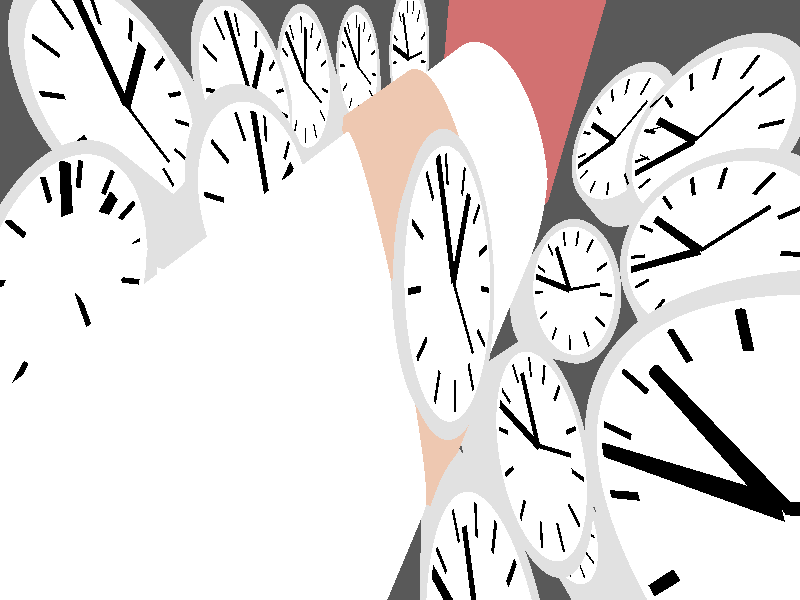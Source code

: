 // David Reese, for Dr. Xiao's Computer Graphics, Assignment #1
// Mostly built this with a ton of cylinders, but added a box and cone
// to satisfy basic assignment requirements.

#include "colors.inc"
#include "textures.inc"
#include "screen.inc"

camera {
    location <-4.0, 14.0, 9.0>
    look_at <0,0,0>
    right <-5,-5,0>
    up <0,-2,0> 
}

light_source 
{ 
    <-5.0, 15.0, 25.0>,
    color Yellow 
}

light_source 
{ 
    <5, 25.0, 25.0>, 
    color Red 
}

light_source 
{ 
    <5, 15.0, 25.0>, 
    color Pink 
}
background { color rgb <0.1,0.1,0.1> }

box 
    {
        <100,100,-1000>,
        <-100,-100, -800>
        
        texture { Glass2 }
    }

    // arm
    cylinder 
    {
        <18,0,0>,
        <-30,0,0>,
        9.5
        rotate <2, 122, 0> 
        
        texture { pigment { White } }
    }
    
    
    // WristBand (Cylinder)
    cylinder 
    {
        <-3.5,0,0>,
        <3.5,0,0>,
        10
        rotate <2, 122, 0> 
        
        texture { pigment { Tan } }
    }
    
    
 
// REPLICATE SECTION !!

    // Watch (Cylinder)
    cylinder 
    {
        <0,0,0>,
        <0,0,10.8>,
        3.5
        rotate <45, 60, 170> 
        
        texture { pigment { Gray } }
    }
 
    // Face of Watch ()

    cylinder 
    {
        <0,0,0>,
        <0,0,10.81>,
        3.1
        rotate <45, 60, 170> 
        
        texture { pigment { White } }
    }
    
    // Clock Hands
    
    
    // hands center
    cone 
    {
        <0,0,0>,
        0.0,
        <0,0,10.811>,
        0.3
        rotate <45, 60, 170> 
        
        texture { pigment { Black } }
    }

    // second hand  (dynamic) <=====================================> (+.2 degrees/second)
    
    cylinder 
    {
        <0,0,10.811>,
        <2.2*cos(120.8),2.2*sin(120.8),10.811>,
        0.07
        rotate <45, 60, 170>
        //rotate <1, 1, 0> 
        
        // silver
        texture { pigment { Black } }
    }
    
    // hours hand (static)
    
    cylinder 
    {
        <0,0,10.811>,
        <2.4*cos(125.2),2.4*sin(125.2),10.811>,
        0.15
        rotate <45, 60, 170> 
        texture { pigment { Black } }
    }
    
    // minutes hand (static)
    
    cylinder 
    {
        <0,0,10.811>,
        <2.9*cos(124.3),2.9*sin(124.3),10.811>,
        0.15
        rotate <45, 60, 170>
        //rotate <1, 1, 0> 
        
        
        texture { pigment { Black } }
    }


        // Clock Time Measures (static)
        
        cylinder 
        {
            <2.2*cos(120),2.2*sin(120),10.811>,
            <2.9*cos(120),2.9*sin(120),10.811>,
            0.07
            rotate <45, 60, 170>
            //rotate <1, 1, 0> 
            
            texture { pigment { Black } }
        }
        
        cylinder 
        {
            <2.2*cos(120.5),2.2*sin(120.5),10.811>,
            <2.9*cos(120.5),2.9*sin(120.5),10.811>,
            0.07
            rotate <45, 60, 170>
            //rotate <1, 1, 0> 
            
            texture { pigment { Black } }
        }
        
        cylinder 
        {
            <2.2*cos(121),2.2*sin(121),10.811>,
            <2.9*cos(121),2.9*sin(121),10.811>,
            0.07
            rotate <45, 60, 170>
            //rotate <1, 1, 0> 
            
            texture { pigment { Black } }
        }
        
        cylinder 
        {
            <2.2*cos(121.5),2.2*sin(121.5),10.811>,
            <2.9*cos(121.5),2.9*sin(121.5),10.811>,
            0.07
            rotate <45, 60, 170>
            //rotate <1, 1, 0> 
            
            texture { pigment { Black } }
        }
        
        cylinder 
        {
            <2.2*cos(122),2.2*sin(122),10.811>,
            <2.9*cos(122),2.9*sin(122),10.811>,
            0.07
            rotate <45, 60, 170>
            //rotate <1, 1, 0> 
            
            texture { pigment { Black } }
        }
        
        cylinder 
        {
            <2.2*cos(122.5),2.2*sin(122.5),10.811>,
            <2.9*cos(122.5),2.9*sin(122.5),10.811>,
            0.07
            rotate <45, 60, 170>
            //rotate <1, 1, 0> 
            
            texture { pigment { Black } }
        }
        
        cylinder 
        {
            <2.2*cos(123),2.2*sin(123),10.811>,
            <2.9*cos(123),2.9*sin(123),10.811>,
            0.07
            rotate <45, 60, 170>
            //rotate <1, 1, 0> 
            
            texture { pigment { Black } }
        }
        
        cylinder 
        {
            <2.2*cos(123.5),2.2*sin(123.5),10.811>,
            <2.9*cos(123.5),2.9*sin(123.5),10.811>,
            0.07
            rotate <45, 60, 170>
            //rotate <1, 1, 0> 
            
            texture { pigment { Black } }
        }
        
        cylinder 
        {
            <2.2*cos(124),2.2*sin(124),10.811>,
            <2.9*cos(124),2.9*sin(124),10.811>,
            0.07
            rotate <45, 60, 170>
            //rotate <1, 1, 0> 
            
            texture { pigment { Black } }
        }
        
        cylinder 
        {
            <2.2*cos(124.5),2.2*sin(124.5),10.811>,
            <2.9*cos(124.5),2.9*sin(124.5),10.811>,
            0.07
            rotate <45, 60, 170>
            //rotate <1, 1, 0> 
            
            texture { pigment { Black } }
        }
        
        cylinder 
        {
            <2.2*cos(125),2.2*sin(125),10.811>,
            <2.9*cos(125),2.9*sin(125),10.811>,
            0.07
            rotate <45, 60, 170>
            //rotate <1, 1, 0> 
            
            texture { pigment { Black } }
        }
        
        cylinder 
        {
            <2.2*cos(125.5),2.2*sin(125.5),10.811>,
            <2.9*cos(125.5),2.9*sin(125.5),10.811>,
            0.07
            rotate <45, 60, 170>
            //rotate <1, 1, 0> 
            
            texture { pigment { Black } }
        }
        
        cylinder 
        {
            <2.2*cos(125.9),2.2*sin(125.9),10.811>,
            <2.9*cos(125.9),2.9*sin(125.9),10.811>,
            0.07
            rotate <45, 60, 170>
            //rotate <1, 1, 0> 
            
            texture { pigment { Black } }
        }
        
    // glass
    cylinder 
    {
        <0,0,0>,
        <0,0,10.82>,
        3.1
        rotate <45, 60, 170> 
        
        texture { Glass2 }
    }
    


// Hand (Oval)

cylinder 
    {
        <20,0,0>,
        <25,15,2.2>,
        9.1
        rotate <3, 122, -6>  
        
        texture { pigment { Brown } } 
        }   
        
        
 // <=======================================================>
        
        
 // REPLICATE SECTION !!
 
    // Watch (Cylinder)
    cylinder 
    {
        <0,0,0>,
        <0,0,10.8>,
        3.5
        rotate <55, 60, 170> 
        
        translate<20,-1,10>
                     
        texture { pigment { Gray } }
    }
 
    // Face of Watch ()

    cylinder 
    {
        <0,0,0>,
        <0,0,10.81>,
        3.1
        rotate <55, 60, 170> 
        
        texture { pigment { White } }
        translate<20,-1,10>
    }
    
    // Clock Hands
    
    
    // hands center
    cylinder 
    {
        <0,0,0>,
        <0,0,10.811>,
        0.3
        rotate <55, 60, 170> 
        
        texture { pigment { Black } }
        translate<20,-1,10>
    }

    // second hand  (dynamic) <=====================================> (+.2 degrees/second)
    
    cylinder 
    {
        <0,0,10.811>,
        <2.2*cos(120.8),2.2*sin(120.8),10.811>,
        0.07
        rotate <55, 60, 170>
        //rotate <1, 1, 0> 
        
        // silver
        texture { pigment { Black } }
        translate<20,-1,10>
    }
    
    // hours hand (static)
    
    cylinder 
    {
        <0,0,10.811>,
        <2.4*cos(125.2),2.4*sin(125.2),10.811>,
        0.15
        rotate <55, 60, 170> 
        texture { pigment { Black } }
        translate<20,-1,10>
    }
    
    // minutes hand (static)
    
    cylinder 
    {
        <0,0,10.811>,
        <2.9*cos(124.3),2.9*sin(124.3),10.811>,
        0.15
        rotate <55, 60, 170>
        //rotate <1, 1, 0> 
        
        
        texture { pigment { Black } }
        translate<20,-1,10>
    }


        // Clock Time Measures (static)
        
        cylinder 
        {
            <2.2*cos(120),2.2*sin(120),10.811>,
            <2.9*cos(120),2.9*sin(120),10.811>,
            0.07
            rotate <55, 60, 170>
            //rotate <1, 1, 0> 
            
            texture { pigment { Black } } 
            translate<20,-1,10>
        }
        
        cylinder 
        {
            <2.2*cos(120.5),2.2*sin(120.5),10.811>,
            <2.9*cos(120.5),2.9*sin(120.5),10.811>,
            0.07
            rotate <55, 60, 170>
            //rotate <1, 1, 0> 
            
            texture { pigment { Black } } 
            translate<20,-1,10>
        }
        
        cylinder 
        {
            <2.2*cos(121),2.2*sin(121),10.811>,
            <2.9*cos(121),2.9*sin(121),10.811>,
            0.07
            rotate <55, 60, 170>
            //rotate <1, 1, 0> 
            
            texture { pigment { Black } } 
            translate<20,-1,10>
        }
        
        cylinder 
        {
            <2.2*cos(121.5),2.2*sin(121.5),10.811>,
            <2.9*cos(121.5),2.9*sin(121.5),10.811>,
            0.07
            rotate <55, 60, 170>
            //rotate <1, 1, 0> 
            
            texture { pigment { Black } }  
            translate<20,-1,10>
        }
        
        cylinder 
        {
            <2.2*cos(122),2.2*sin(122),10.811>,
            <2.9*cos(122),2.9*sin(122),10.811>,
            0.07
            rotate <55, 60, 170>
            //rotate <1, 1, 0> 
            
            texture { pigment { Black } }  
            translate<20,-1,10>
        }
        
        cylinder 
        {
            <2.2*cos(122.5),2.2*sin(122.5),10.811>,
            <2.9*cos(122.5),2.9*sin(122.5),10.811>,
            0.07
            rotate <55, 60, 170>
            //rotate <1, 1, 0> 
            
            texture { pigment { Black } } 
            translate<20,-1,10>
        }
        
        cylinder 
        {
            <2.2*cos(123),2.2*sin(123),10.811>,
            <2.9*cos(123),2.9*sin(123),10.811>,
            0.07
            rotate <55, 60, 170>
            //rotate <1, 1, 0> 
            
            texture { pigment { Black } }  
            translate<20,-1,10>
        }
        
        cylinder 
        {
            <2.2*cos(123.5),2.2*sin(123.5),10.811>,
            <2.9*cos(123.5),2.9*sin(123.5),10.811>,
            0.07
            rotate <55, 60, 170>
            //rotate <1, 1, 0> 
            
            texture { pigment { Black } } 
            translate<20,-1,10>
        }
        
        cylinder 
        {
            <2.2*cos(124),2.2*sin(124),10.811>,
            <2.9*cos(124),2.9*sin(124),10.811>,
            0.07
            rotate <55, 60, 170>
            //rotate <1, 1, 0> 
            
            texture { pigment { Black } }  
            translate<20,-1,10>
        }
        
        cylinder 
        {
            <2.2*cos(124.5),2.2*sin(124.5),10.811>,
            <2.9*cos(124.5),2.9*sin(124.5),10.811>,
            0.07
            rotate <55, 60, 170>
            //rotate <1, 1, 0> 
            
            texture { pigment { Black } }  
            translate<20,-1,10>
        }
        
        cylinder 
        {
            <2.2*cos(125),2.2*sin(125),10.811>,
            <2.9*cos(125),2.9*sin(125),10.811>,
            0.07
            rotate <55, 60, 170>
            //rotate <1, 1, 0> 
            
            texture { pigment { Black } }  
            translate<20,-1,10>
        }
        
        cylinder 
        {
            <2.2*cos(125.5),2.2*sin(125.5),10.811>,
            <2.9*cos(125.5),2.9*sin(125.5),10.811>,
            0.07
            rotate <55, 60, 170>
            //rotate <1, 1, 0> 
            
            texture { pigment { Black } }    
            translate<20,-1,10>
        }
        
        cylinder 
        {
            <2.2*cos(125.9),2.2*sin(125.9),10.811>,
            <2.9*cos(125.9),2.9*sin(125.9),10.811>,
            0.07
            rotate <55, 60, 170>
            //rotate <1, 1, 0> 
            
            texture { pigment { Black } } 
            translate<20,-1,10>
        }
        
    // glass
    cylinder 
    {
        <0,0,0>,
        <0,0,10.82>,
        3.1
        rotate <45, 60, 170> 
        
        texture { Glass2 }    
        translate<20,-1,10>
    }  
    
    
    
    
    
    // REPLICATE SECTION !!

    // Watch (Cylinder)
    cylinder 
    {
        <0,0,0>,
        <0,0,10.8>,
        3.5
        rotate <52, 70, 220>
        translate<20,5,4> 
        
        texture { pigment { Gray } }
    }
 
    // Face of Watch ()

    cylinder 
    {
        <0,0,0>,
        <0,0,10.81>,
        3.1
        rotate <52, 70, 220>
        translate<20,5,4>
        texture { pigment { White } }
    }
    
    // Clock Hands
    
    
    // hands center
    cylinder 
    {
        <0,0,0>,
        <0,0,10.811>,
        0.3
        rotate <55, 70, 220>
        translate<20,5,4>
        texture { pigment { Black } }
    }

    // second hand  (dynamic) <=====================================> (+.2 degrees/second)
    
    cylinder 
    {
        <0,0,10.811>,
        <2.2*cos(120.8),2.2*sin(120.8),10.811>,
        0.07
        rotate <52, 70, 220>
        translate<20,5,4> 
        
        // silver
        texture { pigment { Black } }
    }
    
    // hours hand (static)
    
    cylinder 
    {
        <0,0,10.811>,
        <2.4*cos(125.2),2.4*sin(125.2),10.811>,
        0.15
        rotate <52, 70, 220>
        translate<20,5,4> 
        texture { pigment { Black } }
    }
    
    // minutes hand (static)
    
    cylinder 
    {
        <0,0,10.811>,
        <2.9*cos(124.3),2.9*sin(124.3),10.811>,
        0.15
        rotate <52, 70, 220>
        translate<20,5,4> 
        
        
        texture { pigment { Black } }
    }


        // Clock Time Measures (static)
        
        cylinder 
        {
            <2.2*cos(120),2.2*sin(120),10.811>,
            <2.9*cos(120),2.9*sin(120),10.811>,
            0.07
            rotate <52, 70, 220>
        translate<20,5,4> 
            
            texture { pigment { Black } }
        }
        
        cylinder 
        {
            <2.2*cos(120.5),2.2*sin(120.5),10.811>,
            <2.9*cos(120.5),2.9*sin(120.5),10.811>,
            0.07
            rotate <52, 70, 220>
        translate<20,5,4> 
            
            texture { pigment { Black } }
        }
        
        cylinder 
        {
            <2.2*cos(121),2.2*sin(121),10.811>,
            <2.9*cos(121),2.9*sin(121),10.811>,
            0.07
            rotate <52, 70, 220>
        translate<20,5,4> 
            
            texture { pigment { Black } }
        }
        
        cylinder 
        {
            <2.2*cos(121.5),2.2*sin(121.5),10.811>,
            <2.9*cos(121.5),2.9*sin(121.5),10.811>,
            0.07
            rotate <52, 70, 220>
        translate<20,5,4> 
            
            texture { pigment { Black } }
        }
        
        cylinder 
        {
            <2.2*cos(122),2.2*sin(122),10.811>,
            <2.9*cos(122),2.9*sin(122),10.811>,
            0.07
            rotate <52, 70, 220>
        translate<20,5,4> 
            
            texture { pigment { Black } }
        }
        
        cylinder 
        {
            <2.2*cos(122.5),2.2*sin(122.5),10.811>,
            <2.9*cos(122.5),2.9*sin(122.5),10.811>,
            0.07
            rotate <52, 70, 220>
        translate<20,5,4>
            
            texture { pigment { Black } }
        }
        
        cylinder 
        {
            <2.2*cos(123),2.2*sin(123),10.811>,
            <2.9*cos(123),2.9*sin(123),10.811>,
            0.07
            rotate <52, 70, 220>
        translate<20,5,4>
            
            texture { pigment { Black } }
        }
        
        cylinder 
        {
            <2.2*cos(123.5),2.2*sin(123.5),10.811>,
            <2.9*cos(123.5),2.9*sin(123.5),10.811>,
            0.07
           rotate <52, 70, 220>
        translate<20,5,4>
            
            texture { pigment { Black } }
        }
        
        cylinder 
        {
            <2.2*cos(124),2.2*sin(124),10.811>,
            <2.9*cos(124),2.9*sin(124),10.811>,
            0.07
           rotate <52, 70, 220>
        translate<20,5,4>
            
            texture { pigment { Black } }
        }
        
        cylinder 
        {
            <2.2*cos(124.5),2.2*sin(124.5),10.811>,
            <2.9*cos(124.5),2.9*sin(124.5),10.811>,
            0.07
           rotate <52, 70, 220>
        translate<20,5,4>
            
            texture { pigment { Black } }
        }
        
        cylinder 
        {
            <2.2*cos(125),2.2*sin(125),10.811>,
            <2.9*cos(125),2.9*sin(125),10.811>,
            0.07
           rotate <52, 70, 220>
        translate<20,5,4>
            
            texture { pigment { Black } }
        }
        
        cylinder 
        {
            <2.2*cos(125.5),2.2*sin(125.5),10.811>,
            <2.9*cos(125.5),2.9*sin(125.5),10.811>,
            0.07
           rotate <52, 70, 220>
        translate<20,5,4>
            
            texture { pigment { Black } }
        }
        
        cylinder 
        {
            <2.2*cos(125.9),2.2*sin(125.9),10.811>,
            <2.9*cos(125.9),2.9*sin(125.9),10.811>,
            0.07
         rotate <52, 70, 220>
        translate<20,5,4>
            
            texture { pigment { Black } }
        }
        
    // glass
    cylinder 
    {
        <0,0,0>,
        <0,0,10.82>,
        3.1
        rotate <52, 70, 220>
        translate<20,5,4> 
        
        texture { Glass2 }
    }
        
     // REPLICATE SECTION !!

    // Watch (Cylinder)
    cylinder 
    {
        <0,0,0>,
        <0,0,10.8>,
        3.5
        rotate <-20, 90, 5>
        translate<-25,5,4> 
        
        texture { pigment { Gray } }
    }
 
    // Face of Watch ()

    cylinder 
    {
        <0,0,0>,
        <0,0,10.81>,
        3.1
        rotate <-20, 90, 5>
        translate<-25,5,4> 
        texture { pigment { White } }
    }
    
    // Clock Hands
    
    
    // hands center
    cylinder 
    {
        <0,0,0>,
        <0,0,10.811>,
        0.3
        rotate <-20, 90, 5>
        translate<-25,5,4>
        texture { pigment { Black } }
    }

    // second hand  (dynamic) <=====================================> (+.2 degrees/second)
    
    cylinder 
    {
        <0,0,10.811>,
        <2.2*cos(120.8),2.2*sin(120.8),10.811>,
        0.07
        rotate <-20, 90, 5>
        translate<-25,5,4> 
        
        // silver
        texture { pigment { Black } }
    }
    
    // hours hand (static)
    
    cylinder 
    {
        <0,0,10.811>,
        <2.4*cos(125.2),2.4*sin(125.2),10.811>,
        0.15
        rotate <-20, 90, 5>
        translate<-25,5,4> 
        texture { pigment { Black } }
    }
    
    // minutes hand (static)
    
    cylinder 
    {
        <0,0,10.811>,
        <2.9*cos(124.3),2.9*sin(124.3),10.811>,
        0.15
        rotate <-20, 90, 5>
        translate<-25,5,4>
        
        
        texture { pigment { Black } }
    }


        // Clock Time Measures (static)
        
        cylinder 
        {
            <2.2*cos(120),2.2*sin(120),10.811>,
            <2.9*cos(120),2.9*sin(120),10.811>,
            0.07
           rotate <-20, 90, 5>
        translate<-25,5,4> 
            
            texture { pigment { Black } }
        }
        
        cylinder 
        {
            <2.2*cos(120.5),2.2*sin(120.5),10.811>,
            <2.9*cos(120.5),2.9*sin(120.5),10.811>,
            0.07
            rotate <-20, 90, 5>
        translate<-25,5,4> 
            
            texture { pigment { Black } }
        }
        
        cylinder 
        {
            <2.2*cos(121),2.2*sin(121),10.811>,
            <2.9*cos(121),2.9*sin(121),10.811>,
            0.07
           rotate <-20, 90, 5>
        translate<-25,5,4> 
            
            texture { pigment { Black } }
        }
        
        cylinder 
        {
            <2.2*cos(121.5),2.2*sin(121.5),10.811>,
            <2.9*cos(121.5),2.9*sin(121.5),10.811>,
            0.07
          rotate <-20, 90, 5>
        translate<-25,5,4>
            
            texture { pigment { Black } }
        }
        
        cylinder 
        {
            <2.2*cos(122),2.2*sin(122),10.811>,
            <2.9*cos(122),2.9*sin(122),10.811>,
            0.07
         rotate <-20, 90, 5>
        translate<-25,5,4>
            texture { pigment { Black } }
        }
        
        cylinder 
        {
            <2.2*cos(122.5),2.2*sin(122.5),10.811>,
            <2.9*cos(122.5),2.9*sin(122.5),10.811>,
            0.07
           rotate <-20, 90, 5>
        translate<-25,5,4>
            
            texture { pigment { Black } }
        }
        
        cylinder 
        {
            <2.2*cos(123),2.2*sin(123),10.811>,
            <2.9*cos(123),2.9*sin(123),10.811>,
            0.07
          rotate <-20, 90, 5>
        translate<-25,5,4>
            
            texture { pigment { Black } }
        }
        
        cylinder 
        {
            <2.2*cos(123.5),2.2*sin(123.5),10.811>,
            <2.9*cos(123.5),2.9*sin(123.5),10.811>,
            0.07
         rotate <-20, 90, 5>
        translate<-25,5,4>
            
            texture { pigment { Black } }
        }
        
        cylinder 
        {
            <2.2*cos(124),2.2*sin(124),10.811>,
            <2.9*cos(124),2.9*sin(124),10.811>,
            0.07
         rotate <-20, 90, 5>
        translate<-25,5,4>
            
            texture { pigment { Black } }
        }
        
        cylinder 
        {
            <2.2*cos(124.5),2.2*sin(124.5),10.811>,
            <2.9*cos(124.5),2.9*sin(124.5),10.811>,
            0.07
           rotate <-20, 90, 5>
        translate<-25,5,4>
            
            texture { pigment { Black } }
        }
        
        cylinder 
        {
            <2.2*cos(125),2.2*sin(125),10.811>,
            <2.9*cos(125),2.9*sin(125),10.811>,
            0.07
           rotate <-20, 90, 5>
        translate<-25,5,4>
            
            texture { pigment { Black } }
        }
        
        cylinder 
        {
            <2.2*cos(125.5),2.2*sin(125.5),10.811>,
            <2.9*cos(125.5),2.9*sin(125.5),10.811>,
            0.07
           rotate <-20, 90, 5>
        translate<-25,5,4>
            
            texture { pigment { Black } }
        }
        
        cylinder 
        {
            <2.2*cos(125.9),2.2*sin(125.9),10.811>,
            <2.9*cos(125.9),2.9*sin(125.9),10.811>,
            0.07
         rotate <-20, 90, 5>
        translate<-25,5,4>
            
            texture { pigment { Black } }
        }
        
    // glass
    cylinder 
    {
        <0,0,0>,
        <0,0,10.82>,
        3.1
        rotate <-20, 90, 5>
        translate<-25,5,4> 
        
        texture { Glass2 }
    }
    
    // REPLICATE SECTION !!

    // Watch (Cylinder)
    cylinder 
    {
        <0,0,0>,
        <0,0,10.8>,
        3.5
        rotate <-20, 90, 5>
        translate<-40,-15,-2> 
        
        texture { pigment { Gray } }
    }
 
    // Face of Watch ()

    cylinder 
    {
        <0,0,0>,
        <0,0,10.81>,
        3.1
        rotate <-20, 90, 5>
        translate<-40,-15,-2>
        texture { pigment { White } }
    }
    
    // Clock Hands
    
    
    // hands center
    cylinder 
    {
        <0,0,0>,
        <0,0,10.811>,
        0.3
        rotate <-20, 90, 5>
        translate<-40,-15,-2>
        texture { pigment { Black } }
    }

    // second hand  (dynamic) <=====================================> (+.2 degrees/second)
    
    cylinder 
    {
        <0,0,10.811>,
        <2.2*cos(120.8),2.2*sin(120.8),10.811>,
        0.07
        rotate <-20, 90, 5>
        translate<-40,-15,-2> 
        
        // silver
        texture { pigment { Black } }
    }
    
    // hours hand (static)
    
    cylinder 
    {
        <0,0,10.811>,
        <2.4*cos(125.2),2.4*sin(125.2),10.811>,
        0.15
        rotate <-20, 90, 5>
        translate<-40,-15,-2> 
        texture { pigment { Black } }
    }
    
    // minutes hand (static)
    
    cylinder 
    {
        <0,0,10.811>,
        <2.9*cos(124.3),2.9*sin(124.3),10.811>,
        0.15
        rotate <-20, 90, 5>
        translate<-40,-15,-2>
        
        
        texture { pigment { Black } }
    }


        // Clock Time Measures (static)
        
        cylinder 
        {
            <2.2*cos(120),2.2*sin(120),10.811>,
            <2.9*cos(120),2.9*sin(120),10.811>,
            0.07
           rotate <-20, 90, 5>
        translate<-40,-15,-2> 
            
            texture { pigment { Black } }
        }
        
        cylinder 
        {
            <2.2*cos(120.5),2.2*sin(120.5),10.811>,
            <2.9*cos(120.5),2.9*sin(120.5),10.811>,
            0.07
            rotate <-20, 90, 5>
        translate<-40,-15,-2> 
            
            texture { pigment { Black } }
        }
        
        cylinder 
        {
            <2.2*cos(121),2.2*sin(121),10.811>,
            <2.9*cos(121),2.9*sin(121),10.811>,
            0.07
           rotate <-20, 90, 5>
        translate<-40,-15,-2> 
            
            texture { pigment { Black } }
        }
        
        cylinder 
        {
            <2.2*cos(121.5),2.2*sin(121.5),10.811>,
            <2.9*cos(121.5),2.9*sin(121.5),10.811>,
            0.07
          rotate <-20, 90, 5>
        translate<-40,-15,-2>
            
            texture { pigment { Black } }
        }
        
        cylinder 
        {
            <2.2*cos(122),2.2*sin(122),10.811>,
            <2.9*cos(122),2.9*sin(122),10.811>,
            0.07
         rotate <-20, 90, 5>
        translate<-40,-15,-2>
            texture { pigment { Black } }
        }
        
        cylinder 
        {
            <2.2*cos(122.5),2.2*sin(122.5),10.811>,
            <2.9*cos(122.5),2.9*sin(122.5),10.811>,
            0.07
           rotate <-20, 90, 5>
        translate<-40,-15,-2>
            
            texture { pigment { Black } }
        }
        
        cylinder 
        {
            <2.2*cos(123),2.2*sin(123),10.811>,
            <2.9*cos(123),2.9*sin(123),10.811>,
            0.07
          rotate <-20, 90, 5>
        translate<-40,-15,-2>
            
            texture { pigment { Black } }
        }
        
        cylinder 
        {
            <2.2*cos(123.5),2.2*sin(123.5),10.811>,
            <2.9*cos(123.5),2.9*sin(123.5),10.811>,
            0.07
         rotate <-20, 90, 5>
        translate<-40,-15,-2>
            
            texture { pigment { Black } }
        }
        
        cylinder 
        {
            <2.2*cos(124),2.2*sin(124),10.811>,
            <2.9*cos(124),2.9*sin(124),10.811>,
            0.07
         rotate <-20, 90, 5>
        translate<-40,-15,-2>
            
            texture { pigment { Black } }
        }
        
        cylinder 
        {
            <2.2*cos(124.5),2.2*sin(124.5),10.811>,
            <2.9*cos(124.5),2.9*sin(124.5),10.811>,
            0.07
           rotate <-20, 90, 5>
        translate<-40,-15,-2>
            
            texture { pigment { Black } }
        }
        
        cylinder 
        {
            <2.2*cos(125),2.2*sin(125),10.811>,
            <2.9*cos(125),2.9*sin(125),10.811>,
            0.07
           rotate <-20, 90, 5>
        translate<-40,-15,-2>
            
            texture { pigment { Black } }
        }
        
        cylinder 
        {
            <2.2*cos(125.5),2.2*sin(125.5),10.811>,
            <2.9*cos(125.5),2.9*sin(125.5),10.811>,
            0.07
           rotate <-20, 90, 5>
        translate<-40,-15,-2>
            
            texture { pigment { Black } }
        }
        
        cylinder 
        {
            <2.2*cos(125.9),2.2*sin(125.9),10.811>,
            <2.9*cos(125.9),2.9*sin(125.9),10.811>,
            0.07
         rotate <-20, 90, 5>
        translate<-40,-15,-2>
            
            texture { pigment { Black } }
        }
        
    // glass
    cylinder 
    {
        <0,0,0>,
        <0,0,10.82>,
        3.1
        rotate <-20, 90, 5>
        translate<-40,-15,-2> 
        
        texture { Glass2 }
    }  
    
    
 // REPLICATE SECTION !!

    // Watch (Cylinder)
    cylinder 
    {
        <0,0,0>,
        <0,0,10.8>,
        3.5
        rotate <-20, 70, 65>
        translate<-10,-6,6> 
        
        texture { pigment { Gray } }
    }
 
    // Face of Watch ()

    cylinder 
    {
        <0,0,0>,
        <0,0,10.81>,
        3.1
        rotate <-20, 70, 65>
        translate<-10,-6,6> 
        texture { pigment { White } }
    }
    
    // Clock Hands
    
    
    // hands center
    cylinder 
    {
        <0,0,0>,
        <0,0,10.811>,
        0.3
        rotate <-20, 70, 65>
        translate<-10,-6,6>
        texture { pigment { Black } }
    }

    // second hand  (dynamic) <=====================================> (+.2 degrees/second)
    
    cylinder 
    {
        <0,0,10.811>,
        <2.2*cos(120.8),2.2*sin(120.8),10.811>,
        0.07
        rotate <-20, 70, 65>
        translate<-10,-6,6> 
        
        // silver
        texture { pigment { Black } }
    }
    
    // hours hand (static)
    
    cylinder 
    {
        <0,0,10.811>,
        <2.4*cos(125.2),2.4*sin(125.2),10.811>,
        0.15
        rotate <-20, 70, 65>
        translate<-10,-6,6> 
        texture { pigment { Black } }
    }
    
    // minutes hand (static)
    
    cylinder 
    {
        <0,0,10.811>,
        <2.9*cos(124.3),2.9*sin(124.3),10.811>,
        0.15
        rotate <-20, 70, 65>
        translate<-10,-6,6>
        
        
        texture { pigment { Black } }
    }


        // Clock Time Measures (static)
        
        cylinder 
        {
            <2.2*cos(120),2.2*sin(120),10.811>,
            <2.9*cos(120),2.9*sin(120),10.811>,
            0.07
           rotate <-20, 70, 65>
        translate<-10,-6,6> 
            
            texture { pigment { Black } }
        }
        
        cylinder 
        {
            <2.2*cos(120.5),2.2*sin(120.5),10.811>,
            <2.9*cos(120.5),2.9*sin(120.5),10.811>,
            0.07
            rotate <-20, 70, 65>
        translate<-10,-6,6> 
            
            texture { pigment { Black } }
        }
        
        cylinder 
        {
            <2.2*cos(121),2.2*sin(121),10.811>,
            <2.9*cos(121),2.9*sin(121),10.811>,
            0.07
           rotate <-20, 70, 65>
        translate<-10,-6,6> 
            
            texture { pigment { Black } }
        }
        
        cylinder 
        {
            <2.2*cos(121.5),2.2*sin(121.5),10.811>,
            <2.9*cos(121.5),2.9*sin(121.5),10.811>,
            0.07
          rotate <-20, 70, 65>
        translate<-10,-6,6>
            
            texture { pigment { Black } }
        }
        
        cylinder 
        {
            <2.2*cos(122),2.2*sin(122),10.811>,
            <2.9*cos(122),2.9*sin(122),10.811>,
            0.07
         rotate <-20, 70, 65>
        translate<-10,-6,6>
            texture { pigment { Black } }
        }
        
        cylinder 
        {
            <2.2*cos(122.5),2.2*sin(122.5),10.811>,
            <2.9*cos(122.5),2.9*sin(122.5),10.811>,
            0.07
           rotate <-20, 70, 65>
        translate<-10,-6,6>
            
            texture { pigment { Black } }
        }
        
        cylinder 
        {
            <2.2*cos(123),2.2*sin(123),10.811>,
            <2.9*cos(123),2.9*sin(123),10.811>,
            0.07
          rotate <-20, 70, 65>
        translate<-10,-6,6>
            
            texture { pigment { Black } }
        }
        
        cylinder 
        {
            <2.2*cos(123.5),2.2*sin(123.5),10.811>,
            <2.9*cos(123.5),2.9*sin(123.5),10.811>,
            0.07
         rotate <-20, 70, 65>
        translate<-10,-6,6>
            
            texture { pigment { Black } }
        }
        
        cylinder 
        {
            <2.2*cos(124),2.2*sin(124),10.811>,
            <2.9*cos(124),2.9*sin(124),10.811>,
            0.07
         rotate <-20, 70, 65>
        translate<-10,-6,6>
            
            texture { pigment { Black } }
        }
        
        cylinder 
        {
            <2.2*cos(124.5),2.2*sin(124.5),10.811>,
            <2.9*cos(124.5),2.9*sin(124.5),10.811>,
            0.07
           rotate <-20, 70, 65>
        translate<-10,-6,6>
            
            texture { pigment { Black } }
        }
        
        cylinder 
        {
            <2.2*cos(125),2.2*sin(125),10.811>,
            <2.9*cos(125),2.9*sin(125),10.811>,
            0.07
           rotate <-20, 70, 65>
        translate<-10,-6,6>
            
            texture { pigment { Black } }
        }
        
        cylinder 
        {
            <2.2*cos(125.5),2.2*sin(125.5),10.811>,
            <2.9*cos(125.5),2.9*sin(125.5),10.811>,
            0.07
           rotate <-20, 70, 65>
        translate<-10,-6,6>
            
            texture { pigment { Black } }
        }
        
        cylinder 
        {
            <2.2*cos(125.9),2.2*sin(125.9),10.811>,
            <2.9*cos(125.9),2.9*sin(125.9),10.811>,
            0.07
         rotate <-20, 70, 65>
        translate<-10,-6,6>
            
            texture { pigment { Black } }
        }
        
    // glass
    cylinder 
    {
        <0,0,0>,
        <0,0,10.82>,
        3.1
        rotate <-20, 70, 65>
        translate<-10,-6,6> 
        
        texture { Glass2 }
    }    
    
     // REPLICATE SECTION !!

    // Watch (Cylinder)
    cylinder 
    {
        <0,0,0>,
        <0,0,10.8>,
        3.5
        rotate <-20, 70, 65>
        translate<-15,-7.1,-1> 
        
        texture { pigment { Gray } }
    }
 
    // Face of Watch ()

    cylinder 
    {
        <0,0,0>,
        <0,0,10.81>,
        3.1
        rotate <-20, 70, 65>
        translate<-15,-7.1,-1> 
        texture { pigment { White } }
    }
    
    // Clock Hands
    
    
    // hands center
    cylinder 
    {
        <0,0,0>,
        <0,0,10.811>,
        0.3
        rotate <-20, 70, 65>
        translate<-15,-7.1,-1>
        texture { pigment { Black } }
    }

    // second hand  (dynamic) <=====================================> (+.2 degrees/second)
    
    cylinder 
    {
        <0,0,10.811>,
        <2.2*cos(120.8),2.2*sin(120.8),10.811>,
        0.07
        rotate <-20, 70, 65>
        translate<-15,-7.1,-1> 
        
        // silver
        texture { pigment { Black } }
    }
    
    // hours hand (static)
    
    cylinder 
    {
        <0,0,10.811>,
        <2.4*cos(125.2),2.4*sin(125.2),10.811>,
        0.15
        rotate <-20, 70, 65>
        translate<-15,-7.1,-1> 
        texture { pigment { Black } }
    }
    
    // minutes hand (static)
    
    cylinder 
    {
        <0,0,10.811>,
        <2.9*cos(124.3),2.9*sin(124.3),10.811>,
        0.15
        rotate <-20, 70, 65>
        translate<-15,-7.1,-1>
        
        
        texture { pigment { Black } }
    }


        // Clock Time Measures (static)
        
        cylinder 
        {
            <2.2*cos(120),2.2*sin(120),10.811>,
            <2.9*cos(120),2.9*sin(120),10.811>,
            0.07
           rotate <-20, 70, 65>
        translate<-15,-7.1,-1> 
            
            texture { pigment { Black } }
        }
        
        cylinder 
        {
            <2.2*cos(120.5),2.2*sin(120.5),10.811>,
            <2.9*cos(120.5),2.9*sin(120.5),10.811>,
            0.07
            rotate <-20, 70, 65>
        translate<-15,-7.1,-1>
            
            texture { pigment { Black } }
        }
        
        cylinder 
        {
            <2.2*cos(121),2.2*sin(121),10.811>,
            <2.9*cos(121),2.9*sin(121),10.811>,
            0.07
           rotate <-20, 70, 65>
        translate<-15,-7.1,-1>
            
            texture { pigment { Black } }
        }
        
        cylinder 
        {
            <2.2*cos(121.5),2.2*sin(121.5),10.811>,
            <2.9*cos(121.5),2.9*sin(121.5),10.811>,
            0.07
          rotate <-20, 70, 65>
        translate<-15,-7.1,-1>
            
            texture { pigment { Black } }
        }
        
        cylinder 
        {
            <2.2*cos(122),2.2*sin(122),10.811>,
            <2.9*cos(122),2.9*sin(122),10.811>,
            0.07
         rotate <-20, 70, 65>
        translate<-15,-7.1,-1>
            texture { pigment { Black } }
        }
        
        cylinder 
        {
            <2.2*cos(122.5),2.2*sin(122.5),10.811>,
            <2.9*cos(122.5),2.9*sin(122.5),10.811>,
            0.07
           rotate <-20, 70, 65>
        translate<-15,-7.1,-1>
            
            texture { pigment { Black } }
        }
        
        cylinder 
        {
            <2.2*cos(123),2.2*sin(123),10.811>,
            <2.9*cos(123),2.9*sin(123),10.811>,
            0.07
         rotate <-20, 70, 65>
        translate<-15,-7.1,-1>
            
            texture { pigment { Black } }
        }
        
        cylinder 
        {
            <2.2*cos(123.5),2.2*sin(123.5),10.811>,
            <2.9*cos(123.5),2.9*sin(123.5),10.811>,
            0.07
        rotate <-20, 70, 65>
        translate<-15,-7.1,-1>
            
            texture { pigment { Black } }
        }
        
        cylinder 
        {
            <2.2*cos(124),2.2*sin(124),10.811>,
            <2.9*cos(124),2.9*sin(124),10.811>,
            0.07
        rotate <-20, 70, 65>
        translate<-15,-7.1,-1>
            
            texture { pigment { Black } }
        }
        
        cylinder 
        {
            <2.2*cos(124.5),2.2*sin(124.5),10.811>,
            <2.9*cos(124.5),2.9*sin(124.5),10.811>,
            0.07
         rotate <-20, 70, 65>
        translate<-15,-7.1,-1>
            texture { pigment { Black } }
        }
        
        cylinder 
        {
            <2.2*cos(125),2.2*sin(125),10.811>,
            <2.9*cos(125),2.9*sin(125),10.811>,
            0.07
         rotate <-20, 70, 65>
        translate<-15,-7.1,-1>
            
            texture { pigment { Black } }
        }
        
        cylinder 
        {
            <2.2*cos(125.5),2.2*sin(125.5),10.811>,
            <2.9*cos(125.5),2.9*sin(125.5),10.811>,
            0.07
        rotate <-20, 70, 65>
        translate<-15,-7.1,-1>
            
            texture { pigment { Black } }
        }
        
        cylinder 
        {
            <2.2*cos(125.9),2.2*sin(125.9),10.811>,
            <2.9*cos(125.9),2.9*sin(125.9),10.811>,
            0.07
       rotate <-20, 70, 65>
        translate<-15,-7.1,-1>
            
            texture { pigment { Black } }
        }
        
    // glass
    cylinder 
    {
        <0,0,0>,
        <0,0,10.82>,
        3.1
      rotate <-20, 70, 65>
        translate<-15,-7.1,-1>
        
        texture { Glass2 }
    }   
    
    
 // REPLICATE SECTION !!

    // Watch (Cylinder)
    cylinder 
    {
        <0,0,0>,
        <0,0,10.8>,
        3.5
        rotate <-20, 70, 65>
        translate<-15,-7.1,-1> 
        
        texture { pigment { Gray } }
    }
 
    // Face of Watch ()

    cylinder 
    {
        <0,0,0>,
        <0,0,10.81>,
        3.1
        rotate <-20, 70, 65>
        translate<-15,-7.1,-1> 
        texture { pigment { White } }
    }
    
    // Clock Hands
    
    
    // hands center
    cylinder 
    {
        <0,0,0>,
        <0,0,10.811>,
        0.3
        rotate <-20, 70, 65>
        translate<-15,-7.1,-1>
        texture { pigment { Black } }
    }

    // second hand  (dynamic) <=====================================> (+.2 degrees/second)
    
    cylinder 
    {
        <0,0,10.811>,
        <2.2*cos(120.8),2.2*sin(120.8),10.811>,
        0.07
        rotate <-20, 70, 65>
        translate<-15,-7.1,-1> 
        
        // silver
        texture { pigment { Black } }
    }
    
    // hours hand (static)
    
    cylinder 
    {
        <0,0,10.811>,
        <2.4*cos(125.2),2.4*sin(125.2),10.811>,
        0.15
        rotate <-20, 70, 65>
        translate<-15,-7.1,-1> 
        texture { pigment { Black } }
    }
    
    // minutes hand (static)
    
    cylinder 
    {
        <0,0,10.811>,
        <2.9*cos(124.3),2.9*sin(124.3),10.811>,
        0.15
        rotate <-20, 70, 65>
        translate<-15,-7.1,-1>
        
        
        texture { pigment { Black } }
    }


        // Clock Time Measures (static)
        
        cylinder 
        {
            <2.2*cos(120),2.2*sin(120),10.811>,
            <2.9*cos(120),2.9*sin(120),10.811>,
            0.07
           rotate <-20, 70, 65>
        translate<-15,-7.1,-1> 
            
            texture { pigment { Black } }
        }
        
        cylinder 
        {
            <2.2*cos(120.5),2.2*sin(120.5),10.811>,
            <2.9*cos(120.5),2.9*sin(120.5),10.811>,
            0.07
            rotate <-20, 70, 65>
        translate<-15,-7.1,-1>
            
            texture { pigment { Black } }
        }
        
        cylinder 
        {
            <2.2*cos(121),2.2*sin(121),10.811>,
            <2.9*cos(121),2.9*sin(121),10.811>,
            0.07
           rotate <-20, 70, 65>
        translate<-15,-7.1,-1>
            
            texture { pigment { Black } }
        }
        
        cylinder 
        {
            <2.2*cos(121.5),2.2*sin(121.5),10.811>,
            <2.9*cos(121.5),2.9*sin(121.5),10.811>,
            0.07
          rotate <-20, 70, 65>
        translate<-15,-7.1,-1>
            
            texture { pigment { Black } }
        }
        
        cylinder 
        {
            <2.2*cos(122),2.2*sin(122),10.811>,
            <2.9*cos(122),2.9*sin(122),10.811>,
            0.07
         rotate <-20, 70, 65>
        translate<-15,-7.1,-1>
            texture { pigment { Black } }
        }
        
        cylinder 
        {
            <2.2*cos(122.5),2.2*sin(122.5),10.811>,
            <2.9*cos(122.5),2.9*sin(122.5),10.811>,
            0.07
           rotate <-20, 70, 65>
        translate<-15,-7.1,-1>
            
            texture { pigment { Black } }
        }
        
        cylinder 
        {
            <2.2*cos(123),2.2*sin(123),10.811>,
            <2.9*cos(123),2.9*sin(123),10.811>,
            0.07
         rotate <-20, 70, 65>
        translate<-15,-7.1,-1>
            
            texture { pigment { Black } }
        }
        
        cylinder 
        {
            <2.2*cos(123.5),2.2*sin(123.5),10.811>,
            <2.9*cos(123.5),2.9*sin(123.5),10.811>,
            0.07
        rotate <-20, 70, 65>
        translate<-15,-7.1,-1>
            
            texture { pigment { Black } }
        }
        
        cylinder 
        {
            <2.2*cos(124),2.2*sin(124),10.811>,
            <2.9*cos(124),2.9*sin(124),10.811>,
            0.07
        rotate <-20, 70, 65>
        translate<-15,-7.1,-1>
            
            texture { pigment { Black } }
        }
        
        cylinder 
        {
            <2.2*cos(124.5),2.2*sin(124.5),10.811>,
            <2.9*cos(124.5),2.9*sin(124.5),10.811>,
            0.07
         rotate <-20, 70, 65>
        translate<-15,-7.1,-1>
            texture { pigment { Black } }
        }
        
        cylinder 
        {
            <2.2*cos(125),2.2*sin(125),10.811>,
            <2.9*cos(125),2.9*sin(125),10.811>,
            0.07
         rotate <-20, 70, 65>
        translate<-15,-7.1,-1>
            
            texture { pigment { Black } }
        }
        
        cylinder 
        {
            <2.2*cos(125.5),2.2*sin(125.5),10.811>,
            <2.9*cos(125.5),2.9*sin(125.5),10.811>,
            0.07
        rotate <-20, 70, 65>
        translate<-15,-7.1,-1>
            
            texture { pigment { Black } }
        }
        
        cylinder 
        {
            <2.2*cos(125.9),2.2*sin(125.9),10.811>,
            <2.9*cos(125.9),2.9*sin(125.9),10.811>,
            0.07
       rotate <-20, 70, 65>
        translate<-15,-7.1,-1>
            
            texture { pigment { Black } }
        }
        
    // glass
    cylinder 
    {
        <0,0,0>,
        <0,0,10.82>,
        3.1
      rotate <-20, 70, 65>
        translate<-15,-7.1,-1>
        
        texture { Glass2 }
    } 
    
    
      // REPLICATE SECTION !!

    // Watch (Cylinder)
    cylinder 
    {
        <0,0,0>,
        <0,0,10.8>,
        3.5
        rotate <10, 70, 35>
        translate<-36,2.1,-13> 
        
        texture { pigment { Gray } }
    }
 
    // Face of Watch ()

    cylinder 
    {
        <0,0,0>,
        <0,0,10.81>,
        3.1
        rotate <10, 70, 35>
        translate<-36,2.1,-13> 
        texture { pigment { White } }
    }
    
    // Clock Hands
    
    
    // hands center
    cylinder 
    {
        <0,0,0>,
        <0,0,10.811>,
        0.3
        rotate <10, 70, 35>
        translate<-36,2.1,-13>
        texture { pigment { Black } }
    }

    // second hand  (dynamic) <=====================================> (+.2 degrees/second)
    
    cylinder 
    {
        <0,0,10.811>,
        <2.2*cos(120.8),2.2*sin(120.8),10.811>,
        0.07
        rotate <10, 70, 35>
        translate<-36,2.1,-13> 
        
        // silver
        texture { pigment { Black } }
    }
    
    // hours hand (static)
    
    cylinder 
    {
        <0,0,10.811>,
        <2.4*cos(125.2),2.4*sin(125.2),10.811>,
        0.15
        rotate <10, 70, 35>
        translate<-36,2.1,-13>
        texture { pigment { Black } }
    }
    
    // minutes hand (static)
    
    cylinder 
    {
        <0,0,10.811>,
        <2.9*cos(124.3),2.9*sin(124.3),10.811>,
        0.15
        rotate <10, 70, 35>
        translate<-36,2.1,-13>
        
        
        texture { pigment { Black } }
    }


        // Clock Time Measures (static)
        
        cylinder 
        {
            <2.2*cos(120),2.2*sin(120),10.811>,
            <2.9*cos(120),2.9*sin(120),10.811>,
            0.07
           rotate <10, 70, 35>
        translate<-36,2.1,-13> 
            
            texture { pigment { Black } }
        }
        
        cylinder 
        {
            <2.2*cos(120.5),2.2*sin(120.5),10.811>,
            <2.9*cos(120.5),2.9*sin(120.5),10.811>,
            0.07
            rotate <10, 70, 35>
        translate<-36,2.1,-13>
            
            texture { pigment { Black } }
        }
        
        cylinder 
        {
            <2.2*cos(121),2.2*sin(121),10.811>,
            <2.9*cos(121),2.9*sin(121),10.811>,
            0.07
           rotate <10, 70, 35>
        translate<-36,2.1,-13>
            
            texture { pigment { Black } }
        }
        
        cylinder 
        {
            <2.2*cos(121.5),2.2*sin(121.5),10.811>,
            <2.9*cos(121.5),2.9*sin(121.5),10.811>,
            0.07
          rotate <10, 70, 35>
        translate<-36,2.1,-13>
            
            texture { pigment { Black } }
        }
        
        cylinder 
        {
            <2.2*cos(122),2.2*sin(122),10.811>,
            <2.9*cos(122),2.9*sin(122),10.811>,
            0.07
        rotate <10, 70, 35>
        translate<-36,2.1,-13>
            texture { pigment { Black } }
        }
        
        cylinder 
        {
            <2.2*cos(122.5),2.2*sin(122.5),10.811>,
            <2.9*cos(122.5),2.9*sin(122.5),10.811>,
            0.07
          rotate <10, 70, 35>
        translate<-36,2.1,-13>
            
            texture { pigment { Black } }
        }
        
        cylinder 
        {
            <2.2*cos(123),2.2*sin(123),10.811>,
            <2.9*cos(123),2.9*sin(123),10.811>,
            0.07
         rotate <10, 70, 35>
        translate<-36,2.1,-13>
            
            texture { pigment { Black } }
        }
        
        cylinder 
        {
            <2.2*cos(123.5),2.2*sin(123.5),10.811>,
            <2.9*cos(123.5),2.9*sin(123.5),10.811>,
            0.07
        rotate <10, 70, 35>
        translate<-36,2.1,-13>
            
            texture { pigment { Black } }
        }
        
        cylinder 
        {
            <2.2*cos(124),2.2*sin(124),10.811>,
            <2.9*cos(124),2.9*sin(124),10.811>,
            0.07
       rotate <10, 70, 35>
        translate<-36,2.1,-13>
            
            texture { pigment { Black } }
        }
        
        cylinder 
        {
            <2.2*cos(124.5),2.2*sin(124.5),10.811>,
            <2.9*cos(124.5),2.9*sin(124.5),10.811>,
            0.07
        rotate <10, 70, 35>
        translate<-36,2.1,-13>
            texture { pigment { Black } }
        }
        
        cylinder 
        {
            <2.2*cos(125),2.2*sin(125),10.811>,
            <2.9*cos(125),2.9*sin(125),10.811>,
            0.07
       rotate <10, 70, 35>
        translate<-36,2.1,-13>
            
            texture { pigment { Black } }
        }
        
        cylinder 
        {
            <2.2*cos(125.5),2.2*sin(125.5),10.811>,
            <2.9*cos(125.5),2.9*sin(125.5),10.811>,
            0.07
        rotate <10, 70, 35>
        translate<-36,2.1,-13>
            
            texture { pigment { Black } }
        }
        
        cylinder 
        {
            <2.2*cos(125.9),2.2*sin(125.9),10.811>,
            <2.9*cos(125.9),2.9*sin(125.9),10.811>,
            0.07
       rotate <10, 70, 35>
        translate<-36,2.1,-13>
            
            texture { pigment { Black } }
        }
        
    // glass
    cylinder 
    {
        <0,0,0>,
        <0,0,10.82>,
        3.1
      rotate <10, 70, 35>
        translate<-36,2.1,-13>
        
        texture { Glass2 }
    }     
    
    // REPLICATE SECTION !!

    // Watch (Cylinder)
    cylinder 
    {
        <0,0,0>,
        <0,0,10.8>,
        3.5
        rotate <10, 55, 35>
        translate<-37,4.1,-22> 
        
        texture { pigment { Gray } }
    }
 
    // Face of Watch ()

    cylinder 
    {
        <0,0,0>,
        <0,0,10.81>,
        3.1
        rotate <10, 55, 35>
        translate<-37,4.1,-22>  
        texture { pigment { White } }
    }
    
    // Clock Hands
    
    
    // hands center
    cylinder 
    {
        <0,0,0>,
        <0,0,10.811>,
        0.3
        rotate <10, 55, 35>
        translate<-37,4.1,-22> 
        texture { pigment { Black } }
    }

    // second hand  (dynamic) <=====================================> (+.2 degrees/second)
    
    cylinder 
    {
        <0,0,10.811>,
        <2.2*cos(120.8),2.2*sin(120.8),10.811>,
        0.07
        rotate <10, 55, 35>
        translate<-37,4.1,-22>  
        
        // silver
        texture { pigment { Black } }
    }
    
    // hours hand (static)
    
    cylinder 
    {
        <0,0,10.811>,
        <2.4*cos(125.2),2.4*sin(125.2),10.811>,
        0.15
        rotate <10, 55, 35>
        translate<-37,4.1,-22> 
        texture { pigment { Black } }
    }
    
    // minutes hand (static)
    
    cylinder 
    {
        <0,0,10.811>,
        <2.9*cos(124.3),2.9*sin(124.3),10.811>,
        0.15
        rotate <10, 55, 35>
        translate<-37,4.1,-22> 
        
        
        texture { pigment { Black } }
    }


        // Clock Time Measures (static)
        
        cylinder 
        {
            <2.2*cos(120),2.2*sin(120),10.811>,
            <2.9*cos(120),2.9*sin(120),10.811>,
            0.07
           rotate <10, 55, 35>
        translate<-37,4.1,-22>  
            
            texture { pigment { Black } }
        }
        
        cylinder 
        {
            <2.2*cos(120.5),2.2*sin(120.5),10.811>,
            <2.9*cos(120.5),2.9*sin(120.5),10.811>,
            0.07
            rotate <10, 55, 35>
        translate<-37,4.1,-22> 
            
            texture { pigment { Black } }
        }
        
        cylinder 
        {
            <2.2*cos(121),2.2*sin(121),10.811>,
            <2.9*cos(121),2.9*sin(121),10.811>,
            0.07
           rotate <10, 55, 35>
        translate<-37,4.1,-22> 
            
            texture { pigment { Black } }
        }
        
        cylinder 
        {
            <2.2*cos(121.5),2.2*sin(121.5),10.811>,
            <2.9*cos(121.5),2.9*sin(121.5),10.811>,
            0.07
          rotate <10, 55, 35>
        translate<-37,4.1,-22> 
            
            texture { pigment { Black } }
        }
        
        cylinder 
        {
            <2.2*cos(122),2.2*sin(122),10.811>,
            <2.9*cos(122),2.9*sin(122),10.811>,
            0.07
        rotate <10, 55, 35>
        translate<-37,4.1,-22> 
            texture { pigment { Black } }
        }
        
        cylinder 
        {
            <2.2*cos(122.5),2.2*sin(122.5),10.811>,
            <2.9*cos(122.5),2.9*sin(122.5),10.811>,
            0.07
          rotate <10, 55, 35>
        translate<-37,4.1,-22> 
            
            texture { pigment { Black } }
        }
        
        cylinder 
        {
            <2.2*cos(123),2.2*sin(123),10.811>,
            <2.9*cos(123),2.9*sin(123),10.811>,
            0.07
         rotate <10, 55, 35>
        translate<-37,4.1,-22> 
            
            texture { pigment { Black } }
        }
        
        cylinder 
        {
            <2.2*cos(123.5),2.2*sin(123.5),10.811>,
            <2.9*cos(123.5),2.9*sin(123.5),10.811>,
            0.07
        rotate <10, 55, 35>
        translate<-37,4.1,-22> 
            
            texture { pigment { Black } }
        }
        
        cylinder 
        {
            <2.2*cos(124),2.2*sin(124),10.811>,
            <2.9*cos(124),2.9*sin(124),10.811>,
            0.07
       rotate <10, 55, 35>
        translate<-37,4.1,-22> 
            
            texture { pigment { Black } }
        }
        
        cylinder 
        {
            <2.2*cos(124.5),2.2*sin(124.5),10.811>,
            <2.9*cos(124.5),2.9*sin(124.5),10.811>,
            0.07
        rotate <10, 55, 35>
        translate<-37,4.1,-22> 
            texture { pigment { Black } }
        }
        
        cylinder 
        {
            <2.2*cos(125),2.2*sin(125),10.811>,
            <2.9*cos(125),2.9*sin(125),10.811>,
            0.07
       rotate <10, 55, 35>
        translate<-37,4.1,-22> 
            
            texture { pigment { Black } }
        }
        
        cylinder 
        {
            <2.2*cos(125.5),2.2*sin(125.5),10.811>,
            <2.9*cos(125.5),2.9*sin(125.5),10.811>,
            0.07
        rotate <10, 55, 35>
        translate<-37,4.1,-22> 
            
            texture { pigment { Black } }
        }
        
        cylinder 
        {
            <2.2*cos(125.9),2.2*sin(125.9),10.811>,
            <2.9*cos(125.9),2.9*sin(125.9),10.811>,
            0.07
       rotate <10, 55, 35>
        translate<-37,4.1,-22> 
            
            texture { pigment { Black } }
        }
        
    // glass
    cylinder 
    {
        <0,0,0>,
        <0,0,10.82>,
        3.1
      rotate <10, 55, 35>
        translate<-37,4.1,-22> 
        
        texture { Glass2 }
    }
   
    // REPLICATE SECTION !!

    // Watch (Cylinder)
    cylinder 
    {
        <0,0,0>,
        <0,0,10.8>,
        3.5
        rotate <10, 55, 35>
        translate<-34,2.1,-25> 
        
        texture { pigment { Gray } }
    }
 
    // Face of Watch ()

    cylinder 
    {
        <0,0,0>,
        <0,0,10.81>,
        3.1
        rotate <10, 55, 35>
        translate<-34,2.1,-25>  
        texture { pigment { White } }
    }
    
    // Clock Hands
    
    
    // hands center
    cylinder 
    {
        <0,0,0>,
        <0,0,10.811>,
        0.3
        rotate <10, 55, 35>
        translate<-34,2.1,-25> 
        texture { pigment { Black } }
    }

    // second hand  (dynamic) <=====================================> (+.2 degrees/second)
    
    cylinder 
    {
        <0,0,10.811>,
        <2.2*cos(120.8),2.2*sin(120.8),10.811>,
        0.07
        rotate <10, 55, 35>
        translate<-34,2.1,-25>  
        
        // silver
        texture { pigment { Black } }
    }
    
    // hours hand (static)
    
    cylinder 
    {
        <0,0,10.811>,
        <2.4*cos(125.2),2.4*sin(125.2),10.811>,
        0.15
        rotate <10, 55, 35>
        translate<-34,2.1,-25> 
        texture { pigment { Black } }
    }
    
    // minutes hand (static)
    
    cylinder 
    {
        <0,0,10.811>,
        <2.9*cos(124.3),2.9*sin(124.3),10.811>,
        0.15
        rotate <10, 55, 35>
        translate<-34,2.1,-25> 
        
        
        texture { pigment { Black } }
    }


        // Clock Time Measures (static)
        
        cylinder 
        {
            <2.2*cos(120),2.2*sin(120),10.811>,
            <2.9*cos(120),2.9*sin(120),10.811>,
            0.07
           rotate <10, 55, 35>
        translate<-34,2.1,-25>  
            
            texture { pigment { Black } }
        }
        
        cylinder 
        {
            <2.2*cos(120.5),2.2*sin(120.5),10.811>,
            <2.9*cos(120.5),2.9*sin(120.5),10.811>,
            0.07
            rotate <10, 55, 35>
        translate<-34,2.1,-25> 
            
            texture { pigment { Black } }
        }
        
        cylinder 
        {
            <2.2*cos(121),2.2*sin(121),10.811>,
            <2.9*cos(121),2.9*sin(121),10.811>,
            0.07
           rotate <10, 55, 35>
        translate<-34,2.1,-25> 
            
            texture { pigment { Black } }
        }
        
        cylinder 
        {
            <2.2*cos(121.5),2.2*sin(121.5),10.811>,
            <2.9*cos(121.5),2.9*sin(121.5),10.811>,
            0.07
          rotate <10, 55, 35>
        translate<-34,2.1,-25> 
            
            texture { pigment { Black } }
        }
        
        cylinder 
        {
            <2.2*cos(122),2.2*sin(122),10.811>,
            <2.9*cos(122),2.9*sin(122),10.811>,
            0.07
        rotate <10, 55, 35>
        translate<-34,2.1,-25> 
            texture { pigment { Black } }
        }
        
        cylinder 
        {
            <2.2*cos(122.5),2.2*sin(122.5),10.811>,
            <2.9*cos(122.5),2.9*sin(122.5),10.811>,
            0.07
          rotate <10, 55, 35>
        translate<-34,2.1,-25> 
            
            texture { pigment { Black } }
        }
        
        cylinder 
        {
            <2.2*cos(123),2.2*sin(123),10.811>,
            <2.9*cos(123),2.9*sin(123),10.811>,
            0.07
         rotate <10, 55, 35>
        translate<-34,2.1,-25> 
            
            texture { pigment { Black } }
        }
        
        cylinder 
        {
            <2.2*cos(123.5),2.2*sin(123.5),10.811>,
            <2.9*cos(123.5),2.9*sin(123.5),10.811>,
            0.07
       rotate <10, 55, 35>
        translate<-34,2.1,-25> 
            
            texture { pigment { Black } }
        }
        
        cylinder 
        {
            <2.2*cos(124),2.2*sin(124),10.811>,
            <2.9*cos(124),2.9*sin(124),10.811>,
            0.07
       rotate <10, 55, 35>
        translate<-34,2.1,-25> 
            
            texture { pigment { Black } }
        }
        
        cylinder 
        {
            <2.2*cos(124.5),2.2*sin(124.5),10.811>,
            <2.9*cos(124.5),2.9*sin(124.5),10.811>,
            0.07
        rotate <10, 55, 35>
        translate<-34,2.1,-25>
            texture { pigment { Black } }
        }
        
        cylinder 
        {
            <2.2*cos(125),2.2*sin(125),10.811>,
            <2.9*cos(125),2.9*sin(125),10.811>,
            0.07
       rotate <10, 55, 35>
        translate<-34,2.1,-25> 
            
            texture { pigment { Black } }
        }
        
        cylinder 
        {
            <2.2*cos(125.5),2.2*sin(125.5),10.811>,
            <2.9*cos(125.5),2.9*sin(125.5),10.811>,
            0.07
        rotate <10, 55, 35>
        translate<-34,2.1,-25>
            
            texture { pigment { Black } }
        }
        
        cylinder 
        {
            <2.2*cos(125.9),2.2*sin(125.9),10.811>,
            <2.9*cos(125.9),2.9*sin(125.9),10.811>,
            0.07
       rotate <10, 55, 35>
        translate<-34,2.1,-25> 
            
            texture { pigment { Black } }
        }
        
    // glass
    cylinder 
    {
        <0,0,0>,
        <0,0,10.82>,
        3.1
      rotate <10, 55, 35>
        translate<-34,2.1,-25> 
        
        texture { Glass2 }
    } 
    
    // REPLICATE SECTION !!

    // Watch (Cylinder)
    cylinder 
    {
        <0,0,0>,
        <0,0,10.8>,
        3.5
        rotate <0, 55, 65>
        translate<-24,-5.6,-14> 
        
        texture { pigment { Gray } }
    }
 
    // Face of Watch ()

    cylinder 
    {
        <0,0,0>,
        <0,0,10.81>,
        3.1
         rotate <0, 55, 65>
        translate<-24,-5.6,-14>   
        texture { pigment { White } }
    }
    
    // Clock Hands
    
    
    // hands center
    cylinder 
    {
        <0,0,0>,
        <0,0,10.811>,
        0.3
        rotate <0, 55, 65>
        translate<-24,-5.6,-14> 
        texture { pigment { Black } }
    }

    // second hand  (dynamic) <=====================================> (+.2 degrees/second)
    
    cylinder 
    {
        <0,0,10.811>,
        <2.2*cos(120.8),2.2*sin(120.8),10.811>,
        0.07
        rotate <0, 55, 65>
        translate<-24,-5.6,-14>  
        
        // silver
        texture { pigment { Black } }
    }
    
    // hours hand (static)
    
    cylinder 
    {
        <0,0,10.811>,
        <2.4*cos(125.2),2.4*sin(125.2),10.811>,
        0.15
        rotate <0, 55, 65>
        translate<-24,-5.6,-14> 
        texture { pigment { Black } }
    }
    
    // minutes hand (static)
    
    cylinder 
    {
        <0,0,10.811>,
        <2.9*cos(124.3),2.9*sin(124.3),10.811>,
        0.15
        rotate <0, 55, 65>
        translate<-24,-5.6,-14>
        
        
        texture { pigment { Black } }
    }


        // Clock Time Measures (static)
        
        cylinder 
        {
            <2.2*cos(120),2.2*sin(120),10.811>,
            <2.9*cos(120),2.9*sin(120),10.811>,
            0.07
           rotate <0, 55, 65>
        translate<-24,-5.6,-14>  
            
            texture { pigment { Black } }
        }
        
        cylinder 
        {
            <2.2*cos(120.5),2.2*sin(120.5),10.811>,
            <2.9*cos(120.5),2.9*sin(120.5),10.811>,
            0.07
            rotate <0, 55, 65>
        translate<-24,-5.6,-14> 
            
            texture { pigment { Black } }
        }
        
        cylinder 
        {
            <2.2*cos(121),2.2*sin(121),10.811>,
            <2.9*cos(121),2.9*sin(121),10.811>,
            0.07
           rotate <0, 55, 65>
        translate<-24,-5.6,-14> 
            
            texture { pigment { Black } }
        }
        
        cylinder 
        {
            <2.2*cos(121.5),2.2*sin(121.5),10.811>,
            <2.9*cos(121.5),2.9*sin(121.5),10.811>,
            0.07
         rotate <0, 55, 65>
        translate<-24,-5.6,-14> 
            
            texture { pigment { Black } }
        }
        
        cylinder 
        {
            <2.2*cos(122),2.2*sin(122),10.811>,
            <2.9*cos(122),2.9*sin(122),10.811>,
            0.07
        rotate <0, 55, 65>
        translate<-24,-5.6,-14> 
            texture { pigment { Black } }
        }
        
        cylinder 
        {
            <2.2*cos(122.5),2.2*sin(122.5),10.811>,
            <2.9*cos(122.5),2.9*sin(122.5),10.811>,
            0.07
          rotate <0, 55, 65>
        translate<-24,-5.6,-14> 
            
            texture { pigment { Black } }
        }
        
        cylinder 
        {
            <2.2*cos(123),2.2*sin(123),10.811>,
            <2.9*cos(123),2.9*sin(123),10.811>,
            0.07
         rotate <0, 55, 65>
        translate<-24,-5.6,-14> 
            
            texture { pigment { Black } }
        }
        
        cylinder 
        {
            <2.2*cos(123.5),2.2*sin(123.5),10.811>,
            <2.9*cos(123.5),2.9*sin(123.5),10.811>,
            0.07
       rotate <0, 55, 65>
        translate<-24,-5.6,-14> 
            
            texture { pigment { Black } }
        }
        
        cylinder 
        {
            <2.2*cos(124),2.2*sin(124),10.811>,
            <2.9*cos(124),2.9*sin(124),10.811>,
            0.07
       rotate <0, 55, 65>
        translate<-24,-5.6,-14> 
            
            texture { pigment { Black } }
        }
        
        cylinder 
        {
            <2.2*cos(124.5),2.2*sin(124.5),10.811>,
            <2.9*cos(124.5),2.9*sin(124.5),10.811>,
            0.07
        rotate <0, 55, 65>
        translate<-24,-5.6,-14>
            texture { pigment { Black } }
        }
        
        cylinder 
        {
            <2.2*cos(125),2.2*sin(125),10.811>,
            <2.9*cos(125),2.9*sin(125),10.811>,
            0.07
       rotate <0, 55, 65>
        translate<-24,-5.6,-14> 
            
            texture { pigment { Black } }
        }
        
        cylinder 
        {
            <2.2*cos(125.5),2.2*sin(125.5),10.811>,
            <2.9*cos(125.5),2.9*sin(125.5),10.811>,
            0.07
        rotate <0, 55, 65>
        translate<-24,-5.6,-14>
            
            texture { pigment { Black } }
        }
        
        cylinder 
        {
            <2.2*cos(125.9),2.2*sin(125.9),10.811>,
            <2.9*cos(125.9),2.9*sin(125.9),10.811>,
            0.07
       rotate <0, 55, 65>
        translate<-24,-5.6,-14> 
            
            texture { pigment { Black } }
        }
        
    // glass
    cylinder 
    {
        <0,0,0>,
        <0,0,10.82>,
        3.1
      rotate <0, 55, 65>
        translate<-24,-5.6,-14> 
        
        texture { Glass2 }
    }   
    
    // REPLICATE SECTION !!

    // Watch (Cylinder)
    cylinder 
    {
        <0,0,0>,
        <0,0,10.8>,
        3.5
        rotate <0, 55, 114>
        translate<15,-1,-15> 
        
        texture { pigment { Gray } }
    }
 
    // Face of Watch ()

    cylinder 
    {
        <0,0,0>,
        <0,0,10.81>,
        3.1
         rotate <0, 55, 114>
        translate<15,-1,-15>   
        texture { pigment { White } }
    }
    
    // Clock Hands
    
    
    // hands center
    cylinder 
    {
        <0,0,0>,
        <0,0,10.811>,
        0.3
        rotate <0, 55, 114>
        translate<15,-1,-15> 
        texture { pigment { Black } }
    }

    // second hand  (dynamic) <=====================================> (+.2 degrees/second)
    
    cylinder 
    {
        <0,0,10.811>,
        <2.2*cos(120.8),2.2*sin(120.8),10.811>,
        0.07
        rotate <0, 55, 114>
        translate<15,-1,-15>  
        
        // silver
        texture { pigment { Black } }
    }
    
    // hours hand (static)
    
    cylinder 
    {
        <0,0,10.811>,
        <2.4*cos(125.2),2.4*sin(125.2),10.811>,
        0.15
        rotate <0, 55, 114>
        translate<15,-1,-15> 
        texture { pigment { Black } }
    }
    
    // minutes hand (static)
    
    cylinder 
    {
        <0,0,10.811>,
        <2.9*cos(124.3),2.9*sin(124.3),10.811>,
        0.15
        rotate <0, 55, 114>
        translate<15,-1,-15>
        
        
        texture { pigment { Black } }
    }


        // Clock Time Measures (static)
        
        cylinder 
        {
            <2.2*cos(120),2.2*sin(120),10.811>,
            <2.9*cos(120),2.9*sin(120),10.811>,
            0.07
           rotate <0, 55, 114>
        translate<15,-1,-15>  
            
            texture { pigment { Black } }
        }
        
        cylinder 
        {
            <2.2*cos(120.5),2.2*sin(120.5),10.811>,
            <2.9*cos(120.5),2.9*sin(120.5),10.811>,
            0.07
           rotate <0, 55, 114>
        translate<15,-1,-15> 
            
            texture { pigment { Black } }
        }
        
        cylinder 
        {
            <2.2*cos(121),2.2*sin(121),10.811>,
            <2.9*cos(121),2.9*sin(121),10.811>,
            0.07
           rotate <0, 55, 114>
        translate<15,-1,-15> 
            
            texture { pigment { Black } }
        }
        
        cylinder 
        {
            <2.2*cos(121.5),2.2*sin(121.5),10.811>,
            <2.9*cos(121.5),2.9*sin(121.5),10.811>,
            0.07
         rotate <0, 55, 114>
        translate<15,-1,-15> 
            
            texture { pigment { Black } }
        }
        
        cylinder 
        {
            <2.2*cos(122),2.2*sin(122),10.811>,
            <2.9*cos(122),2.9*sin(122),10.811>,
            0.07
        rotate <0, 55, 114>
        translate<15,-1,-15>
            texture { pigment { Black } }
        }
        
        cylinder 
        {
            <2.2*cos(122.5),2.2*sin(122.5),10.811>,
            <2.9*cos(122.5),2.9*sin(122.5),10.811>,
            0.07
        rotate <0, 55, 114>
        translate<15,-1,-15> 
            
            texture { pigment { Black } }
        }
        
        cylinder 
        {
            <2.2*cos(123),2.2*sin(123),10.811>,
            <2.9*cos(123),2.9*sin(123),10.811>,
            0.07
        rotate <0, 55, 114>
        translate<15,-1,-15> 
            
            texture { pigment { Black } }
        }
        
        cylinder 
        {
            <2.2*cos(123.5),2.2*sin(123.5),10.811>,
            <2.9*cos(123.5),2.9*sin(123.5),10.811>,
            0.07
       rotate <0, 55, 114>
        translate<15,-1,-15> 
            
            texture { pigment { Black } }
        }
        
        cylinder 
        {
            <2.2*cos(124),2.2*sin(124),10.811>,
            <2.9*cos(124),2.9*sin(124),10.811>,
            0.07
       rotate <0, 55, 114>
        translate<15,-1,-15> 
            
            texture { pigment { Black } }
        }
        
        cylinder 
        {
            <2.2*cos(124.5),2.2*sin(124.5),10.811>,
            <2.9*cos(124.5),2.9*sin(124.5),10.811>,
            0.07
        rotate <0, 55, 114>
        translate<15,-1,-15>
            texture { pigment { Black } }
        }
        
        cylinder 
        {
            <2.2*cos(125),2.2*sin(125),10.811>,
            <2.9*cos(125),2.9*sin(125),10.811>,
            0.07
       rotate <0, 55, 114>
        translate<15,-1,-15> 
            
            texture { pigment { Black } }
        }
        
        cylinder 
        {
            <2.2*cos(125.5),2.2*sin(125.5),10.811>,
            <2.9*cos(125.5),2.9*sin(125.5),10.811>,
            0.07
        rotate <0, 55, 114>
        translate<15,-1,-15>
            
            texture { pigment { Black } }
        }
        
        cylinder 
        {
            <2.2*cos(125.9),2.2*sin(125.9),10.811>,
            <2.9*cos(125.9),2.9*sin(125.9),10.811>,
            0.07
       rotate <0, 55, 114>
        translate<15,-1,-15> 
            
            texture { pigment { Black } }
        }
        
    // glass
    cylinder 
    {
        <0,0,0>,
        <0,0,10.82>,
        3.1
      rotate <0, 55, 114>
        translate<15,-1,-15> 
        
        texture { Glass2 }
    } 
    
    // REPLICATE SECTION !!

    // Watch (Cylinder)
    cylinder 
    {
        <0,0,0>,
        <0,0,10.8>,
        3.5
        rotate <0, 55, 114>
        translate<18,0,-8> 
        
        texture { pigment { Gray } }
    }
 
    // Face of Watch ()

    cylinder 
    {
        <0,0,0>,
        <0,0,10.81>,
        3.1
        rotate <0, 55, 114>
        translate<18,0,-8>    
        texture { pigment { White } }
    }
    
    // Clock Hands
    
    
    // hands center
    cylinder 
    {
        <0,0,0>,
        <0,0,10.811>,
        0.3
        rotate <0, 55, 114>
        translate<18,0,-8>  
        texture { pigment { Black } }
    }

    // second hand  (dynamic) <=====================================> (+.2 degrees/second)
    
    cylinder 
    {
        <0,0,10.811>,
        <2.2*cos(120.8),2.2*sin(120.8),10.811>,
        0.07
        rotate <0, 55, 114>
        translate<18,0,-8>  
        
        // silver
        texture { pigment { Black } }
    }
    
    // hours hand (static)
    
    cylinder 
    {
        <0,0,10.811>,
        <2.4*cos(125.2),2.4*sin(125.2),10.811>,
        0.15
        rotate <0, 55, 114>
        translate<18,0,-8>  
        texture { pigment { Black } }
    }
    
    // minutes hand (static)
    
    cylinder 
    {
        <0,0,10.811>,
        <2.9*cos(124.3),2.9*sin(124.3),10.811>,
        0.15
        rotate <0, 55, 114>
        translate<18,0,-8> 
        
        
        texture { pigment { Black } }
    }


        // Clock Time Measures (static)
        
        cylinder 
        {
            <2.2*cos(120),2.2*sin(120),10.811>,
            <2.9*cos(120),2.9*sin(120),10.811>,
            0.07
        rotate <0, 55, 114>
        translate<18,0,-8>  
            
            texture { pigment { Black } }
        }
        
        cylinder 
        {
            <2.2*cos(120.5),2.2*sin(120.5),10.811>,
            <2.9*cos(120.5),2.9*sin(120.5),10.811>,
            0.07
        rotate <0, 55, 114>
        translate<18,0,-8>  
            
            texture { pigment { Black } }
        }
        
        cylinder 
        {
            <2.2*cos(121),2.2*sin(121),10.811>,
            <2.9*cos(121),2.9*sin(121),10.811>,
            0.07
        rotate <0, 55, 114>
        translate<18,0,-8>  
            
            texture { pigment { Black } }
        }
        
        cylinder 
        {
            <2.2*cos(121.5),2.2*sin(121.5),10.811>,
            <2.9*cos(121.5),2.9*sin(121.5),10.811>,
            0.07
        rotate <0, 55, 114>
        translate<18,0,-8> 
            
            texture { pigment { Black } }
        }
        
        cylinder 
        {
            <2.2*cos(122),2.2*sin(122),10.811>,
            <2.9*cos(122),2.9*sin(122),10.811>,
            0.07
        rotate <0, 55, 114>
        translate<18,0,-8> 
            texture { pigment { Black } }
        }
        
        cylinder 
        {
            <2.2*cos(122.5),2.2*sin(122.5),10.811>,
            <2.9*cos(122.5),2.9*sin(122.5),10.811>,
            0.07
        rotate <0, 55, 114>
        translate<18,0,-8>  
            
            texture { pigment { Black } }
        }
        
        cylinder 
        {
            <2.2*cos(123),2.2*sin(123),10.811>,
            <2.9*cos(123),2.9*sin(123),10.811>,
            0.07
        rotate <0, 55, 114>
        translate<18,0,-8>  
            
            texture { pigment { Black } }
        }
        
        cylinder 
        {
            <2.2*cos(123.5),2.2*sin(123.5),10.811>,
            <2.9*cos(123.5),2.9*sin(123.5),10.811>,
            0.07
       rotate <0, 55, 114>
        translate<18,0,-8>  
            
            texture { pigment { Black } }
        }
        
        cylinder 
        {
            <2.2*cos(124),2.2*sin(124),10.811>,
            <2.9*cos(124),2.9*sin(124),10.811>,
            0.07
       rotate <0, 55, 114>
        translate<18,0,-8> 
            
            texture { pigment { Black } }
        }
        
        cylinder 
        {
            <2.2*cos(124.5),2.2*sin(124.5),10.811>,
            <2.9*cos(124.5),2.9*sin(124.5),10.811>,
            0.07
        rotate <0, 55, 114>
        translate<18,0,-8> 
            texture { pigment { Black } }
        }
        
        cylinder 
        {
            <2.2*cos(125),2.2*sin(125),10.811>,
            <2.9*cos(125),2.9*sin(125),10.811>,
            0.07
       rotate <0, 55, 114>
        translate<18,0,-8>  
            
            texture { pigment { Black } }
        }
        
        cylinder 
        {
            <2.2*cos(125.5),2.2*sin(125.5),10.811>,
            <2.9*cos(125.5),2.9*sin(125.5),10.811>,
            0.07
        rotate <0, 55, 114>
        translate<18,0,-8> 
            
            texture { pigment { Black } }
        }
        
        cylinder 
        {
            <2.2*cos(125.9),2.2*sin(125.9),10.811>,
            <2.9*cos(125.9),2.9*sin(125.9),10.811>,
            0.07
       rotate <0, 55, 114>
        translate<18,0,-8>  
            
            texture { pigment { Black } }
        }
        
    // glass
    cylinder 
    {
        <0,0,0>,
        <0,0,10.82>,
        3.1
      rotate <0, 55, 114>
        translate<18,0,-8>  
        
        texture { Glass2 }
    } 
    
    // REPLICATE SECTION !!

    // Watch (Cylinder)
    cylinder 
    {
        <0,0,0>,
        <0,0,10.8>,
        3.5
        rotate <-15, 15, 84>
        translate<7,4,-24> 
        
        texture { pigment { Gray } }
    }
 
    // Face of Watch ()

    cylinder 
    {
        <0,0,0>,
        <0,0,10.81>,
        3.1
        rotate <-15, 15, 84>
        translate<7,4,-24>    
        texture { pigment { White } }
    }
    
    // Clock Hands
    
    
    // hands center
    cylinder 
    {
        <0,0,0>,
        <0,0,10.811>,
        0.3
        rotate <-15, 15, 84>
        translate<7,4,-24>   
        texture { pigment { Black } }
    }

    // second hand  (dynamic) <=====================================> (+.2 degrees/second)
    
    cylinder 
    {
        <0,0,10.811>,
        <2.2*cos(120.8),2.2*sin(120.8),10.811>,
        0.07
        rotate <-15, 15, 84>
        translate<7,4,-24>   
        
        // silver
        texture { pigment { Black } }
    }
    
    // hours hand (static)
    
    cylinder 
    {
        <0,0,10.811>,
        <2.4*cos(125.2),2.4*sin(125.2),10.811>,
        0.15
        rotate <-15, 15, 84>
        translate<7,4,-24>  
        texture { pigment { Black } }
    }
    
    // minutes hand (static)
    
    cylinder 
    {
        <0,0,10.811>,
        <2.9*cos(124.3),2.9*sin(124.3),10.811>,
        0.15
        rotate <-15, 15, 84>
        translate<7,4,-24>  
        
        
        texture { pigment { Black } }
    }


        // Clock Time Measures (static)
        
        cylinder 
        {
            <2.2*cos(120),2.2*sin(120),10.811>,
            <2.9*cos(120),2.9*sin(120),10.811>,
            0.07
        rotate <-15, 15, 84>
        translate<7,4,-24>   
            
            texture { pigment { Black } }
        }
        
        cylinder 
        {
            <2.2*cos(120.5),2.2*sin(120.5),10.811>,
            <2.9*cos(120.5),2.9*sin(120.5),10.811>,
            0.07
        rotate <-15, 15, 84>
        translate<7,4,-24>   
            
            texture { pigment { Black } }
        }
        
        cylinder 
        {
            <2.2*cos(121),2.2*sin(121),10.811>,
            <2.9*cos(121),2.9*sin(121),10.811>,
            0.07
        rotate <-15, 15, 84>
        translate<7,4,-24>   
            
            texture { pigment { Black } }
        }
        
        cylinder 
        {
            <2.2*cos(121.5),2.2*sin(121.5),10.811>,
            <2.9*cos(121.5),2.9*sin(121.5),10.811>,
            0.07
        rotate <-15, 15, 84>
        translate<7,4,-24>  
            
            texture { pigment { Black } }
        }
        
        cylinder 
        {
            <2.2*cos(122),2.2*sin(122),10.811>,
            <2.9*cos(122),2.9*sin(122),10.811>,
            0.07
        rotate <-15, 15, 84>
        translate<7,4,-24>  
            texture { pigment { Black } }
        }
        
        cylinder 
        {
            <2.2*cos(122.5),2.2*sin(122.5),10.811>,
            <2.9*cos(122.5),2.9*sin(122.5),10.811>,
            0.07
        rotate <-15, 15, 84>
        translate<7,4,-24>   
            
            texture { pigment { Black } }
        }
        
        cylinder 
        {
            <2.2*cos(123),2.2*sin(123),10.811>,
            <2.9*cos(123),2.9*sin(123),10.811>,
            0.07
        rotate <-15, 15, 84>
        translate<7,4,-24>   
            
            texture { pigment { Black } }
        }
        
        cylinder 
        {
            <2.2*cos(123.5),2.2*sin(123.5),10.811>,
            <2.9*cos(123.5),2.9*sin(123.5),10.811>,
            0.07
       rotate <-15, 15, 84>
        translate<7,4,-24>   
            
            texture { pigment { Black } }
        }
        
        cylinder 
        {
            <2.2*cos(124),2.2*sin(124),10.811>,
            <2.9*cos(124),2.9*sin(124),10.811>,
            0.07
       rotate <-15, 15, 84>
        translate<7,4,-24>  
            
            texture { pigment { Black } }
        }
        
        cylinder 
        {
            <2.2*cos(124.5),2.2*sin(124.5),10.811>,
            <2.9*cos(124.5),2.9*sin(124.5),10.811>,
            0.07
        rotate <-15, 15, 84>
        translate<7,4,-24>  
            texture { pigment { Black } }
        }
        
        cylinder 
        {
            <2.2*cos(125),2.2*sin(125),10.811>,
            <2.9*cos(125),2.9*sin(125),10.811>,
            0.07
       rotate <-15, 15, 84>
        translate<7,4,-24>  
            
            texture { pigment { Black } }
        }
        
        cylinder 
        {
            <2.2*cos(125.5),2.2*sin(125.5),10.811>,
            <2.9*cos(125.5),2.9*sin(125.5),10.811>,
            0.07
        rotate <-15, 15, 84>
        translate<7,4,-24>  
            
            texture { pigment { Black } }
        }
        
        cylinder 
        {
            <2.2*cos(125.9),2.2*sin(125.9),10.811>,
            <2.9*cos(125.9),2.9*sin(125.9),10.811>,
            0.07
       rotate <-15, 15, 84>
        translate<7,4,-24>  
            
            texture { pigment { Black } }
        }
        
    // glass
    cylinder 
    {
        <0,0,0>,
        <0,0,10.82>,
        3.1
      rotate <-15, 15, 84>
        translate<7,4,-24>   
        
        texture { Glass2 }
    } 
    
    // REPLICATE SECTION !!

    // Watch (Cylinder)
    cylinder 
    {
        <0,0,0>,
        <0,0,10.8>,
        3.5
        rotate <15, 75, 164>
        translate<32,4,6> 
        
        texture { pigment { Gray } }
    }
 
    // Face of Watch ()

    cylinder 
    {
        <0,0,0>,
        <0,0,10.81>,
        3.1
        rotate <15, 75, 164>
        translate<32,4,6>    
        texture { pigment { White } }
    }
    
    // Clock Hands
    
    
    // hands center
    cylinder 
    {
        <0,0,0>,
        <0,0,10.811>,
        0.3
        rotate <15, 75, 164>
        translate<32,4,6>   
        texture { pigment { Black } }
    }

    // second hand  (dynamic) <=====================================> (+.2 degrees/second)
    
    cylinder 
    {
        <0,0,10.811>,
        <2.2*cos(120.8),2.2*sin(120.8),10.811>,
        0.07
        rotate <15, 75, 164>
        translate<32,4,6>   
        
        // silver
        texture { pigment { Black } }
    }
    
    // hours hand (static)
    
    cylinder 
    {
        <0,0,10.811>,
        <2.4*cos(125.2),2.4*sin(125.2),10.811>,
        0.15
        rotate <15, 75, 164>
        translate<32,4,6>  
        texture { pigment { Black } }
    }
    
    // minutes hand (static)
    
    cylinder 
    {
        <0,0,10.811>,
        <2.9*cos(124.3),2.9*sin(124.3),10.811>,
        0.15
        rotate <15, 75, 164>
        translate<32,4,6>  
        
        
        texture { pigment { Black } }
    }


        // Clock Time Measures (static)
        
        cylinder 
        {
            <2.2*cos(120),2.2*sin(120),10.811>,
            <2.9*cos(120),2.9*sin(120),10.811>,
            0.07
        rotate <15, 75, 164>
        translate<32,4,6>   
            
            texture { pigment { Black } }
        }
        
        cylinder 
        {
            <2.2*cos(120.5),2.2*sin(120.5),10.811>,
            <2.9*cos(120.5),2.9*sin(120.5),10.811>,
            0.07
        rotate <15, 75, 164>
        translate<32,4,6>
            texture { pigment { Black } }
        }
        
        cylinder 
        {
            <2.2*cos(121),2.2*sin(121),10.811>,
            <2.9*cos(121),2.9*sin(121),10.811>,
            0.07
        rotate <15, 75, 164>
        translate<32,4,6>  
            
            texture { pigment { Black } }
        }
        
        cylinder 
        {
            <2.2*cos(121.5),2.2*sin(121.5),10.811>,
            <2.9*cos(121.5),2.9*sin(121.5),10.811>,
            0.07
        rotate <15, 75, 164>
        translate<32,4,6>  
            
            texture { pigment { Black } }
        }
        
        cylinder 
        {
            <2.2*cos(122),2.2*sin(122),10.811>,
            <2.9*cos(122),2.9*sin(122),10.811>,
            0.07
        rotate <15, 75, 164>
        translate<32,4,6> 
            texture { pigment { Black } }
        }
        
        cylinder 
        {
            <2.2*cos(122.5),2.2*sin(122.5),10.811>,
            <2.9*cos(122.5),2.9*sin(122.5),10.811>,
            0.07
        rotate <15, 75, 164>
        translate<32,4,6>   
            
            texture { pigment { Black } }
        }
        
        cylinder 
        {
            <2.2*cos(123),2.2*sin(123),10.811>,
            <2.9*cos(123),2.9*sin(123),10.811>,
            0.07
        rotate <15, 75, 164>
        translate<32,4,6>  
            
            texture { pigment { Black } }
        }
        
        cylinder 
        {
            <2.2*cos(123.5),2.2*sin(123.5),10.811>,
            <2.9*cos(123.5),2.9*sin(123.5),10.811>,
            0.07
       rotate <15, 75, 164>
        translate<32,4,6>  
            
            texture { pigment { Black } }
        }
        
        cylinder 
        {
            <2.2*cos(124),2.2*sin(124),10.811>,
            <2.9*cos(124),2.9*sin(124),10.811>,
            0.07
       rotate <15, 75, 164>
        translate<32,4,6>  
            
            texture { pigment { Black } }
        }
        
        cylinder 
        {
            <2.2*cos(124.5),2.2*sin(124.5),10.811>,
            <2.9*cos(124.5),2.9*sin(124.5),10.811>,
            0.07
        rotate <15, 75, 164>
        translate<32,4,6>  
            texture { pigment { Black } }
        }
        
        cylinder 
        {
            <2.2*cos(125),2.2*sin(125),10.811>,
            <2.9*cos(125),2.9*sin(125),10.811>,
            0.07
       rotate <15, 75, 164>
        translate<32,4,6> 
            
            texture { pigment { Black } }
        }
        
        cylinder 
        {
            <2.2*cos(125.5),2.2*sin(125.5),10.811>,
            <2.9*cos(125.5),2.9*sin(125.5),10.811>,
            0.07
        rotate <15, 75, 164>
        translate<32,4,6> 
            
            texture { pigment { Black } }
        }
        
        cylinder 
        {
            <2.2*cos(125.9),2.2*sin(125.9),10.811>,
            <2.9*cos(125.9),2.9*sin(125.9),10.811>,
            0.07
       rotate <15, 75, 164>
        translate<32,4,6>  
            
            texture { pigment { Black } }
        }
        
    // glass
    cylinder 
    {
        <0,0,0>,
        <0,0,10.82>,
        3.1
      rotate <15, 75, 164>
        translate<32,4,6>   
        
        texture { Glass2 }
    }
    
    // REPLICATE SECTION !!

    // Watch (Cylinder)
    cylinder 
    {
        <0,0,0>,
        <0,0,10.8>,
        3.5
        rotate <15, 75, 164>
        translate<26,3,0> 
        
        texture { pigment { Gray } }
    }
 
    // Face of Watch ()

    cylinder 
    {
        <0,0,0>,
        <0,0,10.81>,
        3.1
        rotate <15, 75, 164>
        translate<26,3,0>    
        texture { pigment { White } }
    }
    
    // Clock Hands
    
    
    // hands center
    cylinder 
    {
        <0,0,0>,
        <0,0,10.811>,
        0.3
        rotate <15, 75, 164>
        translate<26,3,0>    
        texture { pigment { Black } }
    }

    // second hand  (dynamic) <=====================================> (+.2 degrees/second)
    
    cylinder 
    {
        <0,0,10.811>,
        <2.2*cos(120.8),2.2*sin(120.8),10.811>,
        0.07
        rotate <15, 75, 164>
        translate<26,3,0>   
        
        // silver
        texture { pigment { Black } }
    }
    
    // hours hand (static)
    
    cylinder 
    {
        <0,0,10.811>,
        <2.4*cos(125.2),2.4*sin(125.2),10.811>,
        0.15
        rotate <15, 75, 164>
        translate<26,3,0>   
        texture { pigment { Black } }
    }
    
    // minutes hand (static)
    
    cylinder 
    {
        <0,0,10.811>,
        <2.9*cos(124.3),2.9*sin(124.3),10.811>,
        0.15
        rotate <15, 75, 164>
        translate<26,3,0>   
        
        
        texture { pigment { Black } }
    }


        // Clock Time Measures (static)
        
        cylinder 
        {
            <2.2*cos(120),2.2*sin(120),10.811>,
            <2.9*cos(120),2.9*sin(120),10.811>,
            0.07
        rotate <15, 75, 164>
        translate<26,3,0>    
            
            texture { pigment { Black } }
        }
        
        cylinder 
        {
            <2.2*cos(120.5),2.2*sin(120.5),10.811>,
            <2.9*cos(120.5),2.9*sin(120.5),10.811>,
            0.07
        rotate <15, 75, 164>
        translate<26,3,0> 
            texture { pigment { Black } }
        }
        
        cylinder 
        {
            <2.2*cos(121),2.2*sin(121),10.811>,
            <2.9*cos(121),2.9*sin(121),10.811>,
            0.07
        rotate <15, 75, 164>
        translate<26,3,0>  
            
            texture { pigment { Black } }
        }
        
        cylinder 
        {
            <2.2*cos(121.5),2.2*sin(121.5),10.811>,
            <2.9*cos(121.5),2.9*sin(121.5),10.811>,
            0.07
        rotate <15, 75, 164>
        translate<26,3,0>   
            
            texture { pigment { Black } }
        }
        
        cylinder 
        {
            <2.2*cos(122),2.2*sin(122),10.811>,
            <2.9*cos(122),2.9*sin(122),10.811>,
            0.07
        rotate <15, 75, 164>
        translate<26,3,0>  
            texture { pigment { Black } }
        }
        
        cylinder 
        {
            <2.2*cos(122.5),2.2*sin(122.5),10.811>,
            <2.9*cos(122.5),2.9*sin(122.5),10.811>,
            0.07
        rotate <15, 75, 164>
        translate<26,3,0>    
            
            texture { pigment { Black } }
        }
        
        cylinder 
        {
            <2.2*cos(123),2.2*sin(123),10.811>,
            <2.9*cos(123),2.9*sin(123),10.811>,
            0.07
        rotate <15, 75, 164>
        translate<26,3,0>   
            
            texture { pigment { Black } }
        }
        
        cylinder 
        {
            <2.2*cos(123.5),2.2*sin(123.5),10.811>,
            <2.9*cos(123.5),2.9*sin(123.5),10.811>,
            0.07
       rotate <15, 75, 164>
        translate<26,3,0>   
            
            texture { pigment { Black } }
        }
        
        cylinder 
        {
            <2.2*cos(124),2.2*sin(124),10.811>,
            <2.9*cos(124),2.9*sin(124),10.811>,
            0.07
       rotate <15, 75, 164>
        translate<26,3,0>   
            
            texture { pigment { Black } }
        }
        
        cylinder 
        {
            <2.2*cos(124.5),2.2*sin(124.5),10.811>,
            <2.9*cos(124.5),2.9*sin(124.5),10.811>,
            0.07
        rotate <15, 75, 164>
        translate<26,3,0>  
            texture { pigment { Black } }
        }
        
        cylinder 
        {
            <2.2*cos(125),2.2*sin(125),10.811>,
            <2.9*cos(125),2.9*sin(125),10.811>,
            0.07
       rotate <15, 75, 164>
        translate<26,3,0>  
            
            texture { pigment { Black } }
        }
        
        cylinder 
        {
            <2.2*cos(125.5),2.2*sin(125.5),10.811>,
            <2.9*cos(125.5),2.9*sin(125.5),10.811>,
            0.07
        rotate <15, 75, 164>
        translate<26,3,0> 
            
            texture { pigment { Black } }
        }
        
        cylinder 
        {
            <2.2*cos(125.9),2.2*sin(125.9),10.811>,
            <2.9*cos(125.9),2.9*sin(125.9),10.811>,
            0.07
       rotate <15, 75, 164>
        translate<26,3,0>   
            
            texture { pigment { Black } }
        }
        
    // glass
    cylinder 
    {
        <0,0,0>,
        <0,0,10.82>,
        3.1
      rotate <15, 75, 164>
        translate<26,3,0>    
        
        texture { Glass2 }
    }

    
 
 
 
 
 
 
 
 
 
 
 
 
 
 
 
 
 
 
 
 
 
 
 
 
 
 
 
 
 
 
 
 
 
 
 
 
 
 
 
 
 
 
 
 
 
 
 
 
 
 
 
 
 
 
 
 
 
 
 
 
 
 
 
 
 
 
 
 
 
 
 
 
 
 
 
 
 
 
 
 
 
 
   